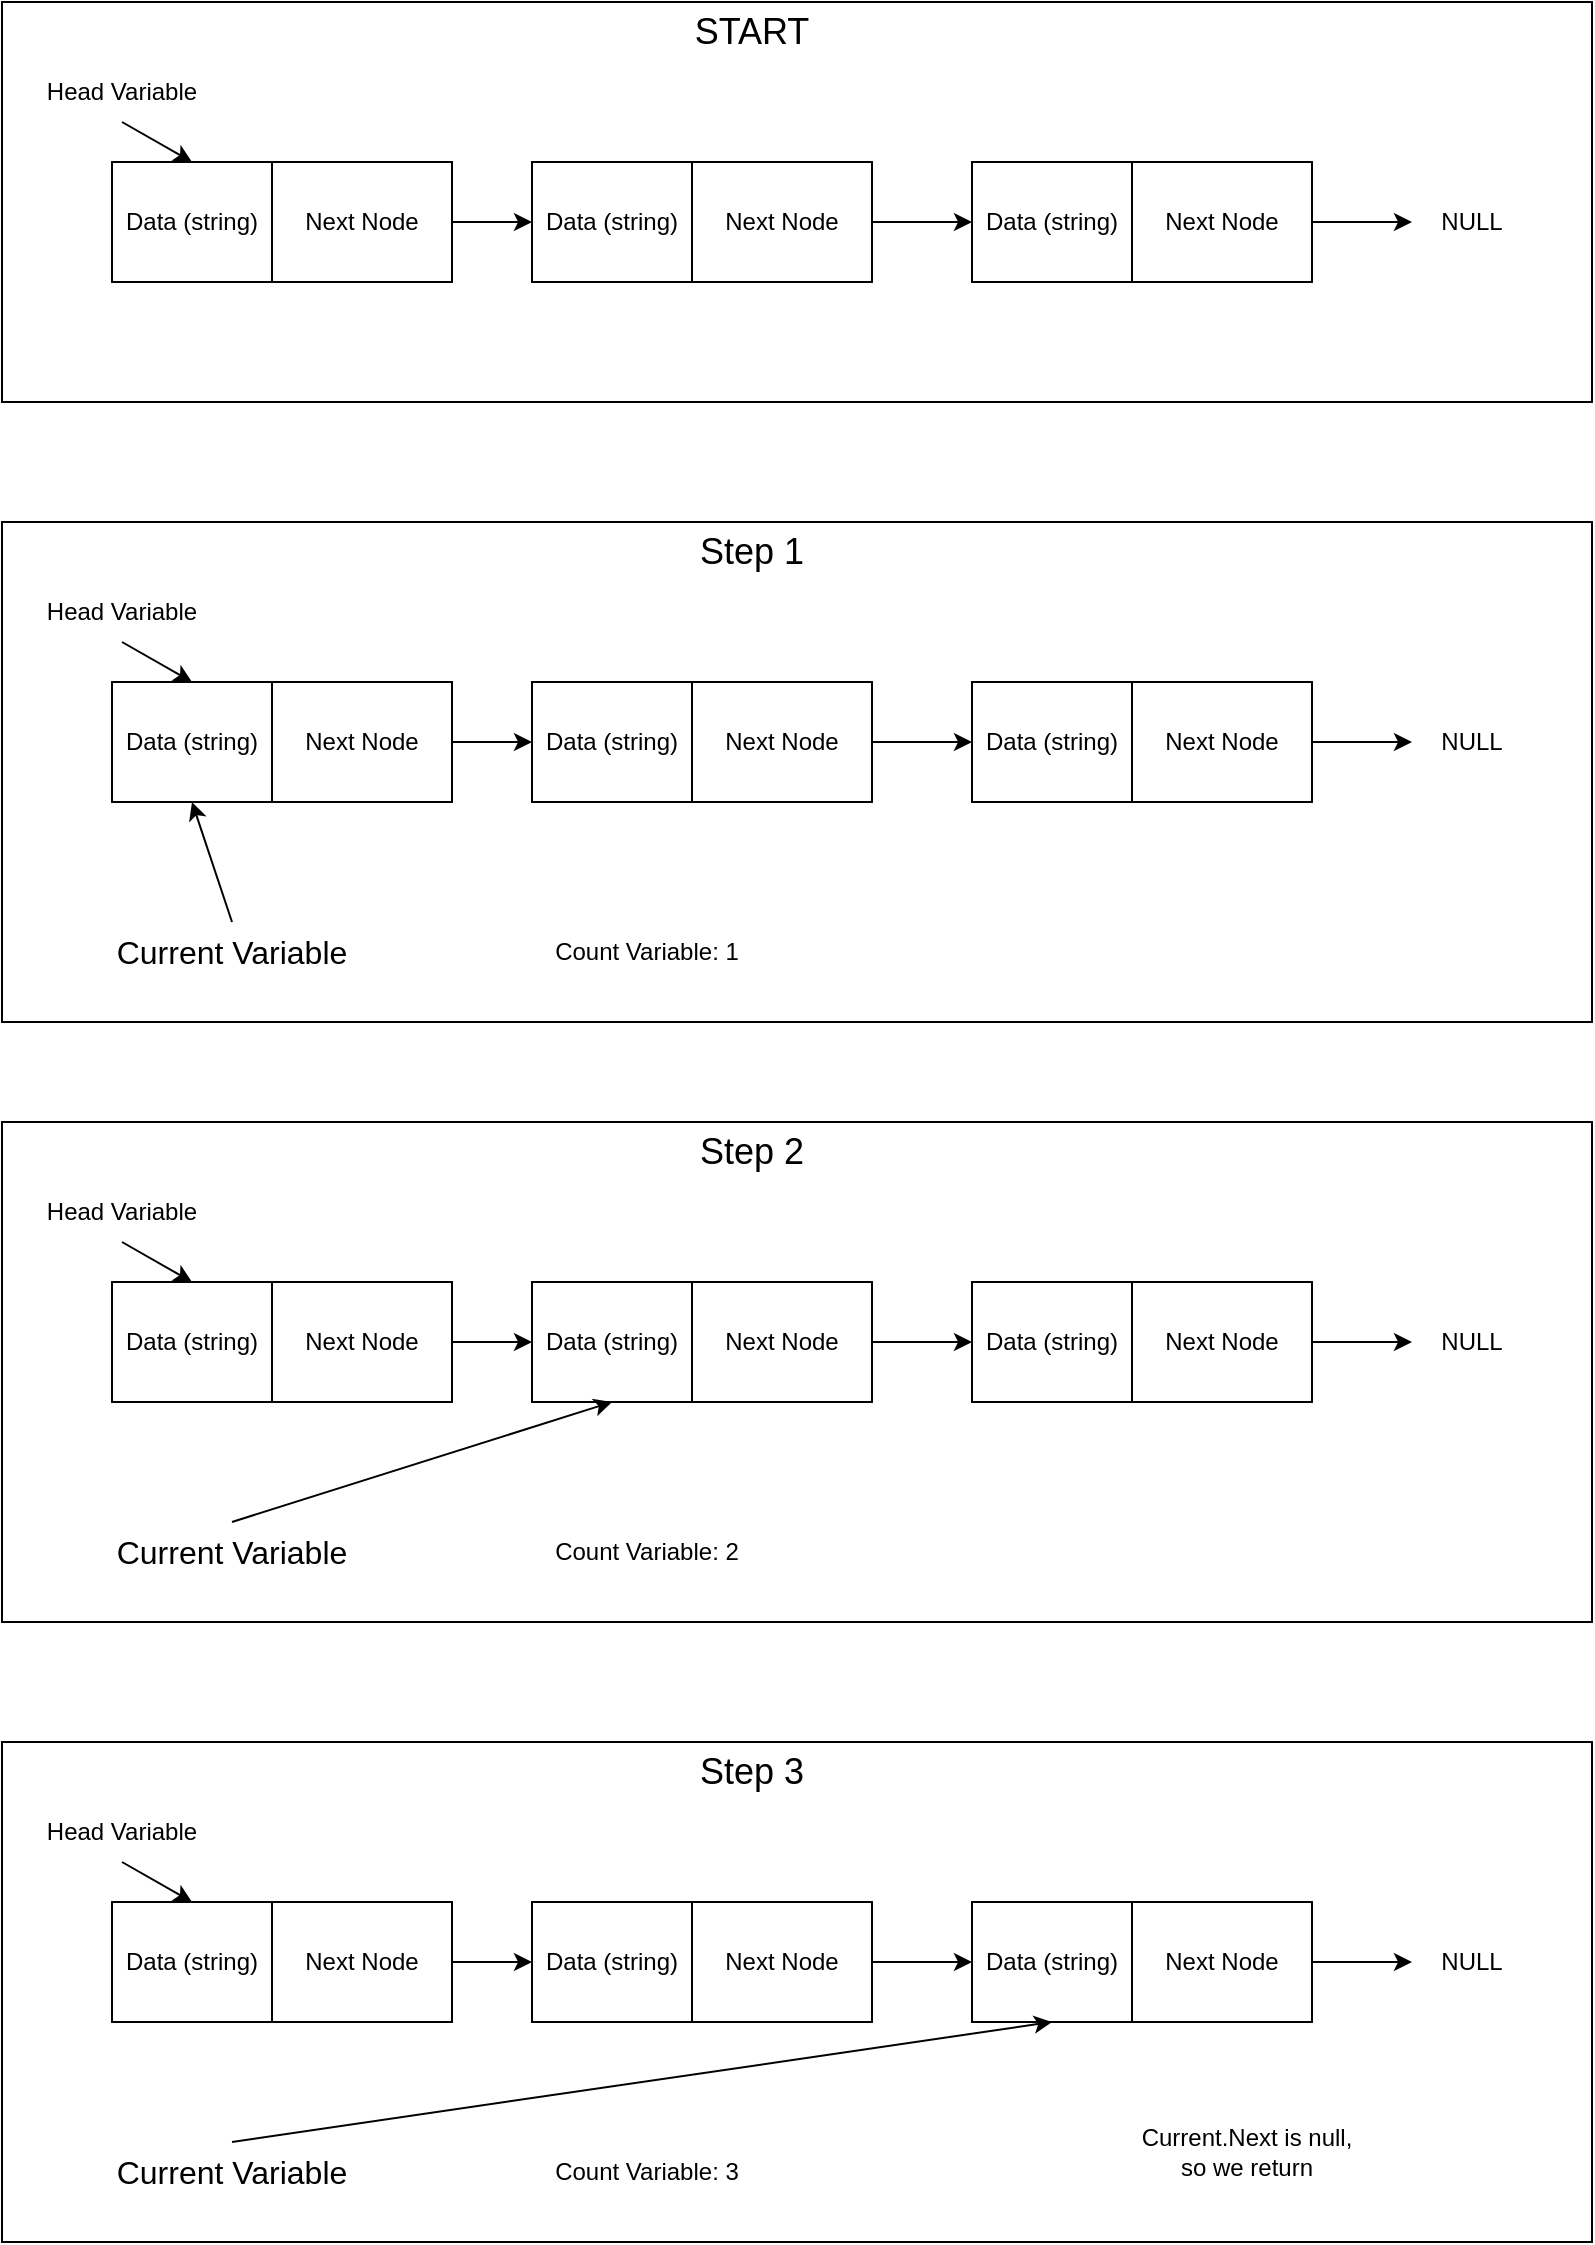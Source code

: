 <mxfile>
    <diagram id="qVv9rkjGiB15dYOgQkgS" name="Page-1">
        <mxGraphModel dx="1281" dy="984" grid="1" gridSize="10" guides="1" tooltips="1" connect="1" arrows="1" fold="1" page="1" pageScale="1" pageWidth="850" pageHeight="1100" math="0" shadow="0">
            <root>
                <mxCell id="0"/>
                <mxCell id="1" parent="0"/>
                <mxCell id="17" value="" style="rounded=0;whiteSpace=wrap;html=1;" vertex="1" parent="1">
                    <mxGeometry y="150" width="795" height="200" as="geometry"/>
                </mxCell>
                <mxCell id="2" value="Data (string)" style="rounded=0;whiteSpace=wrap;html=1;" vertex="1" parent="1">
                    <mxGeometry x="55" y="230" width="80" height="60" as="geometry"/>
                </mxCell>
                <mxCell id="4" style="edgeStyle=none;html=1;exitX=0.5;exitY=1;exitDx=0;exitDy=0;entryX=0.5;entryY=0;entryDx=0;entryDy=0;" edge="1" parent="1" source="3" target="2">
                    <mxGeometry relative="1" as="geometry"/>
                </mxCell>
                <mxCell id="3" value="Head Variable" style="text;html=1;strokeColor=none;fillColor=none;align=center;verticalAlign=middle;whiteSpace=wrap;rounded=0;" vertex="1" parent="1">
                    <mxGeometry x="5" y="180" width="110" height="30" as="geometry"/>
                </mxCell>
                <mxCell id="10" value="" style="edgeStyle=none;html=1;" edge="1" parent="1" source="5" target="6">
                    <mxGeometry relative="1" as="geometry"/>
                </mxCell>
                <mxCell id="5" value="Next Node" style="rounded=0;whiteSpace=wrap;html=1;" vertex="1" parent="1">
                    <mxGeometry x="135" y="230" width="90" height="60" as="geometry"/>
                </mxCell>
                <mxCell id="6" value="Data (string)" style="rounded=0;whiteSpace=wrap;html=1;" vertex="1" parent="1">
                    <mxGeometry x="265" y="230" width="80" height="60" as="geometry"/>
                </mxCell>
                <mxCell id="13" style="edgeStyle=none;html=1;exitX=1;exitY=0.5;exitDx=0;exitDy=0;entryX=0;entryY=0.5;entryDx=0;entryDy=0;" edge="1" parent="1" source="7" target="8">
                    <mxGeometry relative="1" as="geometry"/>
                </mxCell>
                <mxCell id="7" value="Next Node" style="rounded=0;whiteSpace=wrap;html=1;" vertex="1" parent="1">
                    <mxGeometry x="345" y="230" width="90" height="60" as="geometry"/>
                </mxCell>
                <mxCell id="8" value="Data (string)" style="rounded=0;whiteSpace=wrap;html=1;" vertex="1" parent="1">
                    <mxGeometry x="485" y="230" width="80" height="60" as="geometry"/>
                </mxCell>
                <mxCell id="15" style="edgeStyle=none;html=1;exitX=1;exitY=0.5;exitDx=0;exitDy=0;entryX=0;entryY=0.5;entryDx=0;entryDy=0;" edge="1" parent="1" source="9" target="14">
                    <mxGeometry relative="1" as="geometry"/>
                </mxCell>
                <mxCell id="9" value="Next Node" style="rounded=0;whiteSpace=wrap;html=1;" vertex="1" parent="1">
                    <mxGeometry x="565" y="230" width="90" height="60" as="geometry"/>
                </mxCell>
                <mxCell id="14" value="NULL" style="text;html=1;strokeColor=none;fillColor=none;align=center;verticalAlign=middle;whiteSpace=wrap;rounded=0;" vertex="1" parent="1">
                    <mxGeometry x="705" y="245" width="60" height="30" as="geometry"/>
                </mxCell>
                <mxCell id="16" value="&lt;font style=&quot;font-size: 18px;&quot;&gt;START&lt;/font&gt;" style="text;html=1;strokeColor=none;fillColor=none;align=center;verticalAlign=middle;whiteSpace=wrap;rounded=0;" vertex="1" parent="1">
                    <mxGeometry x="345" y="150" width="60" height="30" as="geometry"/>
                </mxCell>
                <mxCell id="18" value="" style="rounded=0;whiteSpace=wrap;html=1;" vertex="1" parent="1">
                    <mxGeometry y="410" width="795" height="250" as="geometry"/>
                </mxCell>
                <mxCell id="19" value="Data (string)" style="rounded=0;whiteSpace=wrap;html=1;" vertex="1" parent="1">
                    <mxGeometry x="55" y="490" width="80" height="60" as="geometry"/>
                </mxCell>
                <mxCell id="20" style="edgeStyle=none;html=1;exitX=0.5;exitY=1;exitDx=0;exitDy=0;entryX=0.5;entryY=0;entryDx=0;entryDy=0;" edge="1" parent="1" source="21" target="19">
                    <mxGeometry relative="1" as="geometry"/>
                </mxCell>
                <mxCell id="21" value="Head Variable" style="text;html=1;strokeColor=none;fillColor=none;align=center;verticalAlign=middle;whiteSpace=wrap;rounded=0;" vertex="1" parent="1">
                    <mxGeometry x="5" y="440" width="110" height="30" as="geometry"/>
                </mxCell>
                <mxCell id="22" value="" style="edgeStyle=none;html=1;" edge="1" parent="1" source="23" target="24">
                    <mxGeometry relative="1" as="geometry"/>
                </mxCell>
                <mxCell id="23" value="Next Node" style="rounded=0;whiteSpace=wrap;html=1;" vertex="1" parent="1">
                    <mxGeometry x="135" y="490" width="90" height="60" as="geometry"/>
                </mxCell>
                <mxCell id="24" value="Data (string)" style="rounded=0;whiteSpace=wrap;html=1;" vertex="1" parent="1">
                    <mxGeometry x="265" y="490" width="80" height="60" as="geometry"/>
                </mxCell>
                <mxCell id="25" style="edgeStyle=none;html=1;exitX=1;exitY=0.5;exitDx=0;exitDy=0;entryX=0;entryY=0.5;entryDx=0;entryDy=0;" edge="1" parent="1" source="26" target="27">
                    <mxGeometry relative="1" as="geometry"/>
                </mxCell>
                <mxCell id="26" value="Next Node" style="rounded=0;whiteSpace=wrap;html=1;" vertex="1" parent="1">
                    <mxGeometry x="345" y="490" width="90" height="60" as="geometry"/>
                </mxCell>
                <mxCell id="27" value="Data (string)" style="rounded=0;whiteSpace=wrap;html=1;" vertex="1" parent="1">
                    <mxGeometry x="485" y="490" width="80" height="60" as="geometry"/>
                </mxCell>
                <mxCell id="28" style="edgeStyle=none;html=1;exitX=1;exitY=0.5;exitDx=0;exitDy=0;entryX=0;entryY=0.5;entryDx=0;entryDy=0;" edge="1" parent="1" source="29" target="30">
                    <mxGeometry relative="1" as="geometry"/>
                </mxCell>
                <mxCell id="29" value="Next Node" style="rounded=0;whiteSpace=wrap;html=1;" vertex="1" parent="1">
                    <mxGeometry x="565" y="490" width="90" height="60" as="geometry"/>
                </mxCell>
                <mxCell id="30" value="NULL" style="text;html=1;strokeColor=none;fillColor=none;align=center;verticalAlign=middle;whiteSpace=wrap;rounded=0;" vertex="1" parent="1">
                    <mxGeometry x="705" y="505" width="60" height="30" as="geometry"/>
                </mxCell>
                <mxCell id="31" value="&lt;font style=&quot;font-size: 18px;&quot;&gt;Step 1&lt;/font&gt;" style="text;html=1;strokeColor=none;fillColor=none;align=center;verticalAlign=middle;whiteSpace=wrap;rounded=0;" vertex="1" parent="1">
                    <mxGeometry x="345" y="410" width="60" height="30" as="geometry"/>
                </mxCell>
                <mxCell id="34" style="edgeStyle=none;html=1;exitX=0.5;exitY=0;exitDx=0;exitDy=0;entryX=0.5;entryY=1;entryDx=0;entryDy=0;fontSize=12;" edge="1" parent="1" source="32" target="19">
                    <mxGeometry relative="1" as="geometry"/>
                </mxCell>
                <mxCell id="32" value="&lt;font size=&quot;3&quot;&gt;Current Variable&lt;/font&gt;" style="text;html=1;strokeColor=none;fillColor=none;align=center;verticalAlign=middle;whiteSpace=wrap;rounded=0;fontSize=18;" vertex="1" parent="1">
                    <mxGeometry x="50" y="610" width="130" height="30" as="geometry"/>
                </mxCell>
                <mxCell id="35" value="Count Variable: 1" style="text;html=1;strokeColor=none;fillColor=none;align=center;verticalAlign=middle;whiteSpace=wrap;rounded=0;fontSize=12;" vertex="1" parent="1">
                    <mxGeometry x="265" y="610" width="115" height="30" as="geometry"/>
                </mxCell>
                <mxCell id="36" value="" style="rounded=0;whiteSpace=wrap;html=1;" vertex="1" parent="1">
                    <mxGeometry y="710" width="795" height="250" as="geometry"/>
                </mxCell>
                <mxCell id="37" value="Data (string)" style="rounded=0;whiteSpace=wrap;html=1;" vertex="1" parent="1">
                    <mxGeometry x="55" y="790" width="80" height="60" as="geometry"/>
                </mxCell>
                <mxCell id="38" style="edgeStyle=none;html=1;exitX=0.5;exitY=1;exitDx=0;exitDy=0;entryX=0.5;entryY=0;entryDx=0;entryDy=0;" edge="1" parent="1" source="39" target="37">
                    <mxGeometry relative="1" as="geometry"/>
                </mxCell>
                <mxCell id="39" value="Head Variable" style="text;html=1;strokeColor=none;fillColor=none;align=center;verticalAlign=middle;whiteSpace=wrap;rounded=0;" vertex="1" parent="1">
                    <mxGeometry x="5" y="740" width="110" height="30" as="geometry"/>
                </mxCell>
                <mxCell id="40" value="" style="edgeStyle=none;html=1;" edge="1" parent="1" source="41" target="42">
                    <mxGeometry relative="1" as="geometry"/>
                </mxCell>
                <mxCell id="41" value="Next Node" style="rounded=0;whiteSpace=wrap;html=1;" vertex="1" parent="1">
                    <mxGeometry x="135" y="790" width="90" height="60" as="geometry"/>
                </mxCell>
                <mxCell id="42" value="Data (string)" style="rounded=0;whiteSpace=wrap;html=1;" vertex="1" parent="1">
                    <mxGeometry x="265" y="790" width="80" height="60" as="geometry"/>
                </mxCell>
                <mxCell id="43" style="edgeStyle=none;html=1;exitX=1;exitY=0.5;exitDx=0;exitDy=0;entryX=0;entryY=0.5;entryDx=0;entryDy=0;" edge="1" parent="1" source="44" target="45">
                    <mxGeometry relative="1" as="geometry"/>
                </mxCell>
                <mxCell id="44" value="Next Node" style="rounded=0;whiteSpace=wrap;html=1;" vertex="1" parent="1">
                    <mxGeometry x="345" y="790" width="90" height="60" as="geometry"/>
                </mxCell>
                <mxCell id="45" value="Data (string)" style="rounded=0;whiteSpace=wrap;html=1;" vertex="1" parent="1">
                    <mxGeometry x="485" y="790" width="80" height="60" as="geometry"/>
                </mxCell>
                <mxCell id="46" style="edgeStyle=none;html=1;exitX=1;exitY=0.5;exitDx=0;exitDy=0;entryX=0;entryY=0.5;entryDx=0;entryDy=0;" edge="1" parent="1" source="47" target="48">
                    <mxGeometry relative="1" as="geometry"/>
                </mxCell>
                <mxCell id="47" value="Next Node" style="rounded=0;whiteSpace=wrap;html=1;" vertex="1" parent="1">
                    <mxGeometry x="565" y="790" width="90" height="60" as="geometry"/>
                </mxCell>
                <mxCell id="48" value="NULL" style="text;html=1;strokeColor=none;fillColor=none;align=center;verticalAlign=middle;whiteSpace=wrap;rounded=0;" vertex="1" parent="1">
                    <mxGeometry x="705" y="805" width="60" height="30" as="geometry"/>
                </mxCell>
                <mxCell id="49" value="&lt;font style=&quot;font-size: 18px;&quot;&gt;Step 2&lt;/font&gt;" style="text;html=1;strokeColor=none;fillColor=none;align=center;verticalAlign=middle;whiteSpace=wrap;rounded=0;" vertex="1" parent="1">
                    <mxGeometry x="345" y="710" width="60" height="30" as="geometry"/>
                </mxCell>
                <mxCell id="50" style="edgeStyle=none;html=1;exitX=0.5;exitY=0;exitDx=0;exitDy=0;entryX=0.5;entryY=1;entryDx=0;entryDy=0;fontSize=12;" edge="1" parent="1" source="51" target="42">
                    <mxGeometry relative="1" as="geometry"/>
                </mxCell>
                <mxCell id="51" value="&lt;font size=&quot;3&quot;&gt;Current Variable&lt;/font&gt;" style="text;html=1;strokeColor=none;fillColor=none;align=center;verticalAlign=middle;whiteSpace=wrap;rounded=0;fontSize=18;" vertex="1" parent="1">
                    <mxGeometry x="50" y="910" width="130" height="30" as="geometry"/>
                </mxCell>
                <mxCell id="52" value="Count Variable: 2" style="text;html=1;strokeColor=none;fillColor=none;align=center;verticalAlign=middle;whiteSpace=wrap;rounded=0;fontSize=12;" vertex="1" parent="1">
                    <mxGeometry x="265" y="910" width="115" height="30" as="geometry"/>
                </mxCell>
                <mxCell id="53" value="" style="rounded=0;whiteSpace=wrap;html=1;" vertex="1" parent="1">
                    <mxGeometry y="1020" width="795" height="250" as="geometry"/>
                </mxCell>
                <mxCell id="54" value="Data (string)" style="rounded=0;whiteSpace=wrap;html=1;" vertex="1" parent="1">
                    <mxGeometry x="55" y="1100" width="80" height="60" as="geometry"/>
                </mxCell>
                <mxCell id="55" style="edgeStyle=none;html=1;exitX=0.5;exitY=1;exitDx=0;exitDy=0;entryX=0.5;entryY=0;entryDx=0;entryDy=0;" edge="1" parent="1" source="56" target="54">
                    <mxGeometry relative="1" as="geometry"/>
                </mxCell>
                <mxCell id="56" value="Head Variable" style="text;html=1;strokeColor=none;fillColor=none;align=center;verticalAlign=middle;whiteSpace=wrap;rounded=0;" vertex="1" parent="1">
                    <mxGeometry x="5" y="1050" width="110" height="30" as="geometry"/>
                </mxCell>
                <mxCell id="57" value="" style="edgeStyle=none;html=1;" edge="1" parent="1" source="58" target="59">
                    <mxGeometry relative="1" as="geometry"/>
                </mxCell>
                <mxCell id="58" value="Next Node" style="rounded=0;whiteSpace=wrap;html=1;" vertex="1" parent="1">
                    <mxGeometry x="135" y="1100" width="90" height="60" as="geometry"/>
                </mxCell>
                <mxCell id="59" value="Data (string)" style="rounded=0;whiteSpace=wrap;html=1;" vertex="1" parent="1">
                    <mxGeometry x="265" y="1100" width="80" height="60" as="geometry"/>
                </mxCell>
                <mxCell id="60" style="edgeStyle=none;html=1;exitX=1;exitY=0.5;exitDx=0;exitDy=0;entryX=0;entryY=0.5;entryDx=0;entryDy=0;" edge="1" parent="1" source="61" target="62">
                    <mxGeometry relative="1" as="geometry"/>
                </mxCell>
                <mxCell id="61" value="Next Node" style="rounded=0;whiteSpace=wrap;html=1;" vertex="1" parent="1">
                    <mxGeometry x="345" y="1100" width="90" height="60" as="geometry"/>
                </mxCell>
                <mxCell id="62" value="Data (string)" style="rounded=0;whiteSpace=wrap;html=1;" vertex="1" parent="1">
                    <mxGeometry x="485" y="1100" width="80" height="60" as="geometry"/>
                </mxCell>
                <mxCell id="63" style="edgeStyle=none;html=1;exitX=1;exitY=0.5;exitDx=0;exitDy=0;entryX=0;entryY=0.5;entryDx=0;entryDy=0;" edge="1" parent="1" source="64" target="65">
                    <mxGeometry relative="1" as="geometry"/>
                </mxCell>
                <mxCell id="64" value="Next Node" style="rounded=0;whiteSpace=wrap;html=1;" vertex="1" parent="1">
                    <mxGeometry x="565" y="1100" width="90" height="60" as="geometry"/>
                </mxCell>
                <mxCell id="65" value="NULL" style="text;html=1;strokeColor=none;fillColor=none;align=center;verticalAlign=middle;whiteSpace=wrap;rounded=0;" vertex="1" parent="1">
                    <mxGeometry x="705" y="1115" width="60" height="30" as="geometry"/>
                </mxCell>
                <mxCell id="66" value="&lt;font style=&quot;font-size: 18px;&quot;&gt;Step 3&lt;/font&gt;" style="text;html=1;strokeColor=none;fillColor=none;align=center;verticalAlign=middle;whiteSpace=wrap;rounded=0;" vertex="1" parent="1">
                    <mxGeometry x="345" y="1020" width="60" height="30" as="geometry"/>
                </mxCell>
                <mxCell id="67" style="edgeStyle=none;html=1;exitX=0.5;exitY=0;exitDx=0;exitDy=0;entryX=0.5;entryY=1;entryDx=0;entryDy=0;fontSize=12;" edge="1" parent="1" source="68" target="62">
                    <mxGeometry relative="1" as="geometry"/>
                </mxCell>
                <mxCell id="68" value="&lt;font size=&quot;3&quot;&gt;Current Variable&lt;/font&gt;" style="text;html=1;strokeColor=none;fillColor=none;align=center;verticalAlign=middle;whiteSpace=wrap;rounded=0;fontSize=18;" vertex="1" parent="1">
                    <mxGeometry x="50" y="1220" width="130" height="30" as="geometry"/>
                </mxCell>
                <mxCell id="69" value="Count Variable: 3" style="text;html=1;strokeColor=none;fillColor=none;align=center;verticalAlign=middle;whiteSpace=wrap;rounded=0;fontSize=12;" vertex="1" parent="1">
                    <mxGeometry x="265" y="1220" width="115" height="30" as="geometry"/>
                </mxCell>
                <mxCell id="70" value="Current.Next is null, so we return" style="text;html=1;strokeColor=none;fillColor=none;align=center;verticalAlign=middle;whiteSpace=wrap;rounded=0;fontSize=12;" vertex="1" parent="1">
                    <mxGeometry x="565" y="1200" width="115" height="50" as="geometry"/>
                </mxCell>
            </root>
        </mxGraphModel>
    </diagram>
</mxfile>